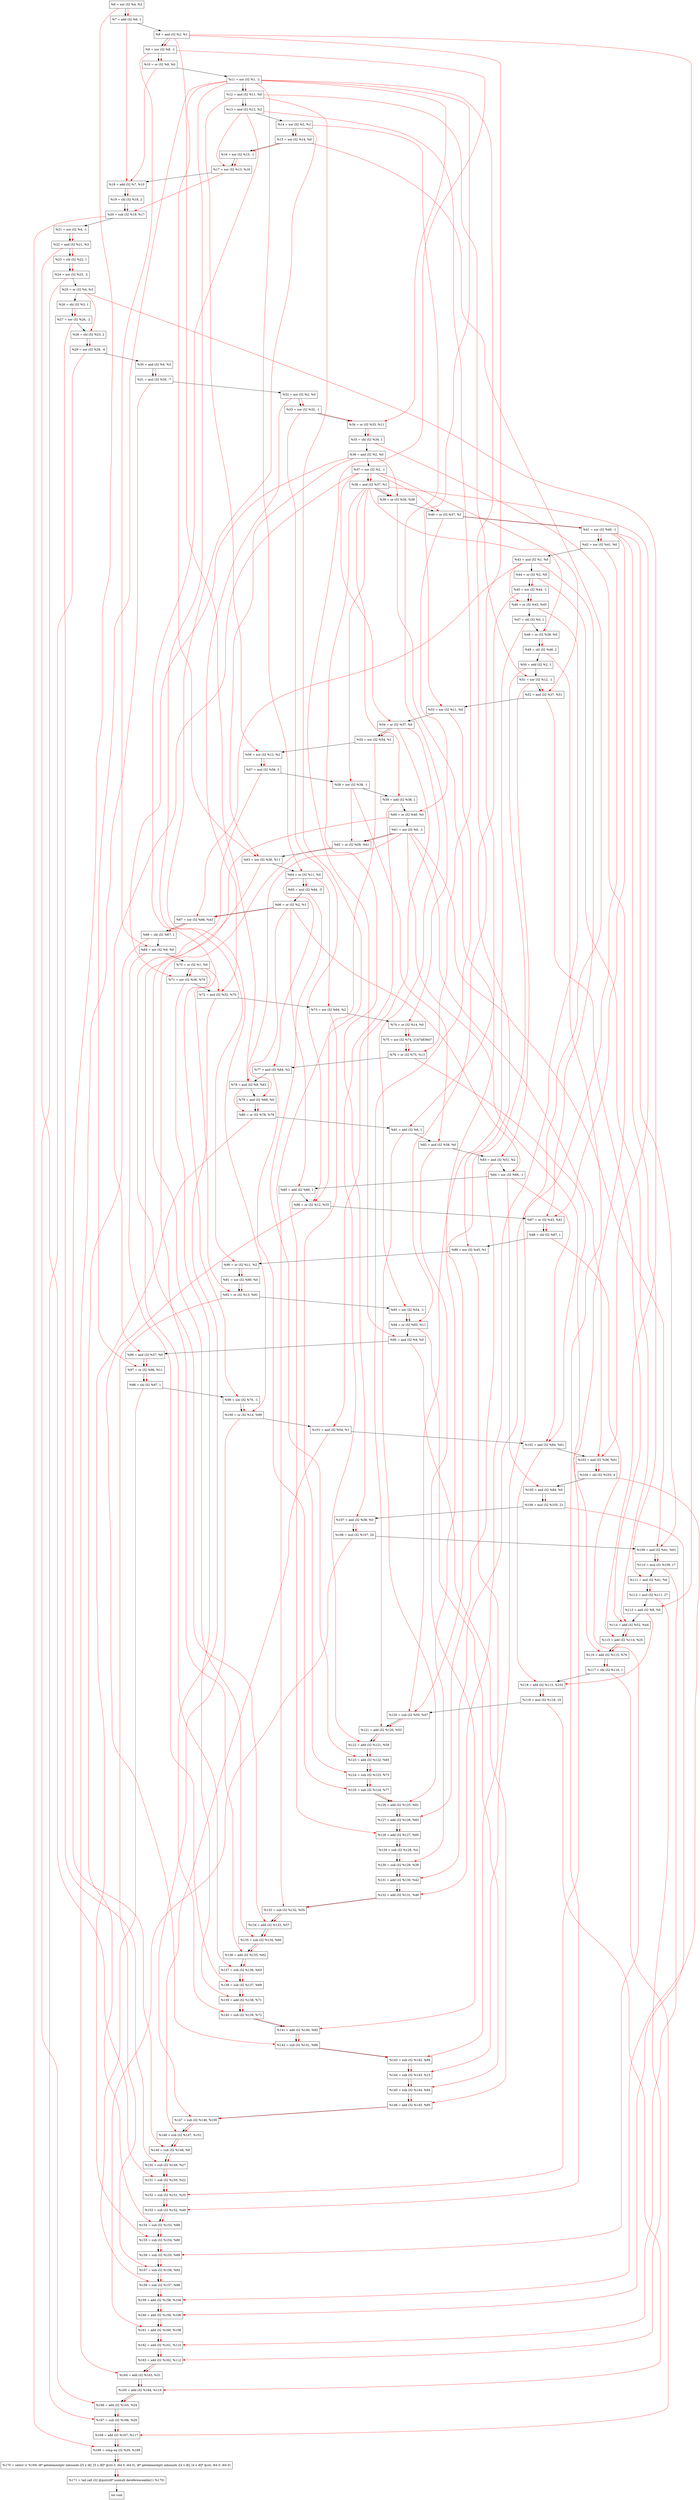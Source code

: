 digraph "DFG for'crackme' function" {
	Node0x9b4410[shape=record, label="  %6 = xor i32 %4, %3"];
	Node0x9b4a90[shape=record, label="  %7 = add i32 %6, 1"];
	Node0x9b4b00[shape=record, label="  %8 = and i32 %2, %1"];
	Node0x9b4ba0[shape=record, label="  %9 = xor i32 %8, -1"];
	Node0x9b4c10[shape=record, label="  %10 = or i32 %9, %0"];
	Node0x9b4c80[shape=record, label="  %11 = xor i32 %1, -1"];
	Node0x9b4cf0[shape=record, label="  %12 = and i32 %11, %0"];
	Node0x9b4d60[shape=record, label="  %13 = and i32 %12, %2"];
	Node0x9b4dd0[shape=record, label="  %14 = xor i32 %2, %1"];
	Node0x9b4e40[shape=record, label="  %15 = xor i32 %14, %0"];
	Node0x9b4eb0[shape=record, label="  %16 = xor i32 %15, -1"];
	Node0x9b4f20[shape=record, label="  %17 = xor i32 %13, %16"];
	Node0x9b4f90[shape=record, label="  %18 = add i32 %7, %10"];
	Node0x9b5030[shape=record, label="  %19 = shl i32 %18, 2"];
	Node0x9b50a0[shape=record, label="  %20 = sub i32 %19, %17"];
	Node0x9b5110[shape=record, label="  %21 = xor i32 %4, -1"];
	Node0x9b5180[shape=record, label="  %22 = and i32 %21, %3"];
	Node0x9b51f0[shape=record, label="  %23 = shl i32 %22, 1"];
	Node0x9b5290[shape=record, label="  %24 = xor i32 %23, -2"];
	Node0x9b5300[shape=record, label="  %25 = or i32 %4, %3"];
	Node0x9b5370[shape=record, label="  %26 = shl i32 %3, 1"];
	Node0x9b53e0[shape=record, label="  %27 = xor i32 %26, -2"];
	Node0x9b5450[shape=record, label="  %28 = shl i32 %25, 2"];
	Node0x9b54f0[shape=record, label="  %29 = xor i32 %28, -4"];
	Node0x9b5560[shape=record, label="  %30 = and i32 %4, %3"];
	Node0x9b5600[shape=record, label="  %31 = mul i32 %30, -7"];
	Node0x9b5670[shape=record, label="  %32 = xor i32 %2, %0"];
	Node0x9b58f0[shape=record, label="  %33 = xor i32 %32, -1"];
	Node0x9b5960[shape=record, label="  %34 = or i32 %33, %11"];
	Node0x9b59d0[shape=record, label="  %35 = shl i32 %34, 1"];
	Node0x9b5a40[shape=record, label="  %36 = and i32 %2, %0"];
	Node0x9b5ab0[shape=record, label="  %37 = xor i32 %2, -1"];
	Node0x9b5b20[shape=record, label="  %38 = and i32 %37, %1"];
	Node0x9b5b90[shape=record, label="  %39 = or i32 %36, %38"];
	Node0x9b5c00[shape=record, label="  %40 = or i32 %37, %1"];
	Node0x9b5c70[shape=record, label="  %41 = xor i32 %40, -1"];
	Node0x9b5ce0[shape=record, label="  %42 = xor i32 %41, %0"];
	Node0x9b5d50[shape=record, label="  %43 = and i32 %1, %0"];
	Node0x9b5dc0[shape=record, label="  %44 = or i32 %2, %0"];
	Node0x9b5e30[shape=record, label="  %45 = xor i32 %44, -1"];
	Node0x9b5ea0[shape=record, label="  %46 = or i32 %43, %45"];
	Node0x9b5f10[shape=record, label="  %47 = shl i32 %0, 1"];
	Node0x9b5f80[shape=record, label="  %48 = or i32 %38, %0"];
	Node0x9b5ff0[shape=record, label="  %49 = shl i32 %48, 2"];
	Node0x9b6060[shape=record, label="  %50 = add i32 %2, 1"];
	Node0x9b60d0[shape=record, label="  %51 = xor i32 %12, -1"];
	Node0x9b6140[shape=record, label="  %52 = and i32 %37, %51"];
	Node0x9b61b0[shape=record, label="  %53 = xor i32 %11, %0"];
	Node0x9b6220[shape=record, label="  %54 = or i32 %37, %0"];
	Node0x9b6290[shape=record, label="  %55 = xor i32 %54, %1"];
	Node0x9b6300[shape=record, label="  %56 = xor i32 %12, %2"];
	Node0x9b63a0[shape=record, label="  %57 = mul i32 %56, 3"];
	Node0x9b6410[shape=record, label="  %58 = xor i32 %38, -1"];
	Node0x9b6480[shape=record, label="  %59 = add i32 %38, 1"];
	Node0x9b64f0[shape=record, label="  %60 = or i32 %40, %0"];
	Node0x9b6560[shape=record, label="  %61 = xor i32 %0, -1"];
	Node0x9b65d0[shape=record, label="  %62 = or i32 %58, %61"];
	Node0x9b6640[shape=record, label="  %63 = xor i32 %36, %11"];
	Node0x9b66b0[shape=record, label="  %64 = or i32 %11, %0"];
	Node0x9b6b60[shape=record, label="  %65 = mul i32 %64, -5"];
	Node0x9b6bd0[shape=record, label="  %66 = or i32 %2, %1"];
	Node0x9b6c40[shape=record, label="  %67 = xor i32 %66, %43"];
	Node0x9b6cb0[shape=record, label="  %68 = shl i32 %67, 1"];
	Node0x9b6d20[shape=record, label="  %69 = xor i32 %9, %0"];
	Node0x9b6d90[shape=record, label="  %70 = or i32 %1, %0"];
	Node0x9b6e00[shape=record, label="  %71 = xor i32 %36, %70"];
	Node0x9b6e70[shape=record, label="  %72 = and i32 %32, %70"];
	Node0x9b6ee0[shape=record, label="  %73 = xor i32 %64, %2"];
	Node0x9b6f50[shape=record, label="  %74 = or i32 %14, %0"];
	Node0x9b6ff0[shape=record, label="  %75 = xor i32 %74, 2147483647"];
	Node0x9b7060[shape=record, label="  %76 = or i32 %75, %13"];
	Node0x9b70d0[shape=record, label="  %77 = and i32 %64, %2"];
	Node0x9b7140[shape=record, label="  %78 = and i32 %8, %61"];
	Node0x9b71b0[shape=record, label="  %79 = and i32 %66, %0"];
	Node0x9b7220[shape=record, label="  %80 = or i32 %78, %79"];
	Node0x9b7290[shape=record, label="  %81 = add i32 %8, 1"];
	Node0x9b7300[shape=record, label="  %82 = and i32 %58, %0"];
	Node0x9b7370[shape=record, label="  %83 = and i32 %51, %2"];
	Node0x9b73e0[shape=record, label="  %84 = xor i32 %66, -1"];
	Node0x9b7450[shape=record, label="  %85 = add i32 %66, 1"];
	Node0x9b74c0[shape=record, label="  %86 = or i32 %12, %33"];
	Node0x9b7530[shape=record, label="  %87 = or i32 %43, %41"];
	Node0x9b75a0[shape=record, label="  %88 = shl i32 %87, 1"];
	Node0x9b7610[shape=record, label="  %89 = xor i32 %45, %1"];
	Node0x9b7680[shape=record, label="  %90 = or i32 %11, %2"];
	Node0x9b76f0[shape=record, label="  %91 = xor i32 %90, %0"];
	Node0x9b7760[shape=record, label="  %92 = or i32 %13, %91"];
	Node0x9b77d0[shape=record, label="  %93 = xor i32 %54, -1"];
	Node0x9b7840[shape=record, label="  %94 = or i32 %93, %11"];
	Node0x9b78b0[shape=record, label="  %95 = and i32 %9, %0"];
	Node0x9b7920[shape=record, label="  %96 = and i32 %37, %0"];
	Node0x9b7990[shape=record, label="  %97 = or i32 %96, %11"];
	Node0x9b7a00[shape=record, label="  %98 = shl i32 %97, 1"];
	Node0x9b7a70[shape=record, label="  %99 = xor i32 %70, -1"];
	Node0x9b7ae0[shape=record, label="  %100 = or i32 %14, %99"];
	Node0x9b7b50[shape=record, label="  %101 = and i32 %54, %1"];
	Node0x9b7bc0[shape=record, label="  %102 = and i32 %84, %61"];
	Node0x9b7c30[shape=record, label="  %103 = and i32 %38, %61"];
	Node0x9b7cd0[shape=record, label="  %104 = shl i32 %103, 4"];
	Node0x9b7d40[shape=record, label="  %105 = and i32 %84, %0"];
	Node0x9b7de0[shape=record, label="  %106 = mul i32 %105, 21"];
	Node0x9b7e50[shape=record, label="  %107 = and i32 %38, %0"];
	Node0x9b7ef0[shape=record, label="  %108 = mul i32 %107, 20"];
	Node0x9b7f60[shape=record, label="  %109 = and i32 %41, %61"];
	Node0x9b8000[shape=record, label="  %110 = mul i32 %109, 17"];
	Node0x9b8070[shape=record, label="  %111 = and i32 %41, %0"];
	Node0x9b8110[shape=record, label="  %112 = mul i32 %111, 27"];
	Node0x9b8180[shape=record, label="  %113 = and i32 %8, %0"];
	Node0x9b81f0[shape=record, label="  %114 = add i32 %52, %44"];
	Node0x9b8260[shape=record, label="  %115 = add i32 %114, %25"];
	Node0x9b82d0[shape=record, label="  %116 = add i32 %115, %76"];
	Node0x9b8340[shape=record, label="  %117 = shl i32 %116, 1"];
	Node0x9b83b0[shape=record, label="  %118 = add i32 %113, %102"];
	Node0x9b8450[shape=record, label="  %119 = mul i32 %118, 19"];
	Node0x9b84c0[shape=record, label="  %120 = sub i32 %50, %47"];
	Node0x9b8530[shape=record, label="  %121 = add i32 %120, %53"];
	Node0x9b85a0[shape=record, label="  %122 = add i32 %121, %59"];
	Node0x9b8610[shape=record, label="  %123 = add i32 %122, %65"];
	Node0x9b8680[shape=record, label="  %124 = sub i32 %123, %73"];
	Node0x9b86f0[shape=record, label="  %125 = sub i32 %124, %77"];
	Node0x9b8760[shape=record, label="  %126 = add i32 %125, %81"];
	Node0x9b87d0[shape=record, label="  %127 = add i32 %126, %83"];
	Node0x9b8840[shape=record, label="  %128 = add i32 %127, %85"];
	Node0x9b90c0[shape=record, label="  %129 = sub i32 %128, %4"];
	Node0x9b9130[shape=record, label="  %130 = sub i32 %129, %39"];
	Node0x9b91a0[shape=record, label="  %131 = add i32 %130, %42"];
	Node0x9b9210[shape=record, label="  %132 = add i32 %131, %46"];
	Node0x9b9280[shape=record, label="  %133 = sub i32 %132, %55"];
	Node0x9b92f0[shape=record, label="  %134 = add i32 %133, %57"];
	Node0x9b9360[shape=record, label="  %135 = sub i32 %134, %60"];
	Node0x9b93d0[shape=record, label="  %136 = add i32 %135, %62"];
	Node0x9b9440[shape=record, label="  %137 = sub i32 %136, %63"];
	Node0x9b94b0[shape=record, label="  %138 = sub i32 %137, %69"];
	Node0x9b9520[shape=record, label="  %139 = add i32 %138, %71"];
	Node0x9b9590[shape=record, label="  %140 = sub i32 %139, %72"];
	Node0x9b9600[shape=record, label="  %141 = add i32 %140, %82"];
	Node0x9b9670[shape=record, label="  %142 = sub i32 %141, %86"];
	Node0x9b96e0[shape=record, label="  %143 = sub i32 %142, %89"];
	Node0x9b9750[shape=record, label="  %144 = sub i32 %143, %15"];
	Node0x9b97c0[shape=record, label="  %145 = sub i32 %144, %94"];
	Node0x9b9830[shape=record, label="  %146 = add i32 %145, %95"];
	Node0x9b98a0[shape=record, label="  %147 = sub i32 %146, %100"];
	Node0x9b9910[shape=record, label="  %148 = sub i32 %147, %101"];
	Node0x9b9980[shape=record, label="  %149 = sub i32 %148, %6"];
	Node0x9b99f0[shape=record, label="  %150 = sub i32 %149, %27"];
	Node0x9b9a60[shape=record, label="  %151 = sub i32 %150, %22"];
	Node0x9b9ad0[shape=record, label="  %152 = sub i32 %151, %35"];
	Node0x9b9b40[shape=record, label="  %153 = sub i32 %152, %49"];
	Node0x9b9bb0[shape=record, label="  %154 = sub i32 %153, %68"];
	Node0x9b9c20[shape=record, label="  %155 = sub i32 %154, %80"];
	Node0x9b9c90[shape=record, label="  %156 = sub i32 %155, %88"];
	Node0x9b9d00[shape=record, label="  %157 = sub i32 %156, %92"];
	Node0x9b9d70[shape=record, label="  %158 = sub i32 %157, %98"];
	Node0x9b9de0[shape=record, label="  %159 = add i32 %158, %104"];
	Node0x9b9e50[shape=record, label="  %160 = add i32 %159, %106"];
	Node0x9b9ec0[shape=record, label="  %161 = add i32 %160, %108"];
	Node0x9b9f30[shape=record, label="  %162 = add i32 %161, %110"];
	Node0x9b9fa0[shape=record, label="  %163 = add i32 %162, %112"];
	Node0x9ba010[shape=record, label="  %164 = add i32 %163, %31"];
	Node0x9ba080[shape=record, label="  %165 = add i32 %164, %119"];
	Node0x9ba0f0[shape=record, label="  %166 = add i32 %165, %24"];
	Node0x9ba160[shape=record, label="  %167 = sub i32 %166, %29"];
	Node0x9ba1d0[shape=record, label="  %168 = add i32 %167, %117"];
	Node0x9ba240[shape=record, label="  %169 = icmp eq i32 %20, %168"];
	Node0x954268[shape=record, label="  %170 = select i1 %169, i8* getelementptr inbounds ([5 x i8], [5 x i8]* @str.3, i64 0, i64 0), i8* getelementptr inbounds ([4 x i8], [4 x i8]* @str, i64 0, i64 0)"];
	Node0x9ba4d0[shape=record, label="  %171 = tail call i32 @puts(i8* nonnull dereferenceable(1) %170)"];
	Node0x9ba520[shape=record, label="  ret void"];
	Node0x9b4410 -> Node0x9b4a90;
	Node0x9b4a90 -> Node0x9b4b00;
	Node0x9b4b00 -> Node0x9b4ba0;
	Node0x9b4ba0 -> Node0x9b4c10;
	Node0x9b4c10 -> Node0x9b4c80;
	Node0x9b4c80 -> Node0x9b4cf0;
	Node0x9b4cf0 -> Node0x9b4d60;
	Node0x9b4d60 -> Node0x9b4dd0;
	Node0x9b4dd0 -> Node0x9b4e40;
	Node0x9b4e40 -> Node0x9b4eb0;
	Node0x9b4eb0 -> Node0x9b4f20;
	Node0x9b4f20 -> Node0x9b4f90;
	Node0x9b4f90 -> Node0x9b5030;
	Node0x9b5030 -> Node0x9b50a0;
	Node0x9b50a0 -> Node0x9b5110;
	Node0x9b5110 -> Node0x9b5180;
	Node0x9b5180 -> Node0x9b51f0;
	Node0x9b51f0 -> Node0x9b5290;
	Node0x9b5290 -> Node0x9b5300;
	Node0x9b5300 -> Node0x9b5370;
	Node0x9b5370 -> Node0x9b53e0;
	Node0x9b53e0 -> Node0x9b5450;
	Node0x9b5450 -> Node0x9b54f0;
	Node0x9b54f0 -> Node0x9b5560;
	Node0x9b5560 -> Node0x9b5600;
	Node0x9b5600 -> Node0x9b5670;
	Node0x9b5670 -> Node0x9b58f0;
	Node0x9b58f0 -> Node0x9b5960;
	Node0x9b5960 -> Node0x9b59d0;
	Node0x9b59d0 -> Node0x9b5a40;
	Node0x9b5a40 -> Node0x9b5ab0;
	Node0x9b5ab0 -> Node0x9b5b20;
	Node0x9b5b20 -> Node0x9b5b90;
	Node0x9b5b90 -> Node0x9b5c00;
	Node0x9b5c00 -> Node0x9b5c70;
	Node0x9b5c70 -> Node0x9b5ce0;
	Node0x9b5ce0 -> Node0x9b5d50;
	Node0x9b5d50 -> Node0x9b5dc0;
	Node0x9b5dc0 -> Node0x9b5e30;
	Node0x9b5e30 -> Node0x9b5ea0;
	Node0x9b5ea0 -> Node0x9b5f10;
	Node0x9b5f10 -> Node0x9b5f80;
	Node0x9b5f80 -> Node0x9b5ff0;
	Node0x9b5ff0 -> Node0x9b6060;
	Node0x9b6060 -> Node0x9b60d0;
	Node0x9b60d0 -> Node0x9b6140;
	Node0x9b6140 -> Node0x9b61b0;
	Node0x9b61b0 -> Node0x9b6220;
	Node0x9b6220 -> Node0x9b6290;
	Node0x9b6290 -> Node0x9b6300;
	Node0x9b6300 -> Node0x9b63a0;
	Node0x9b63a0 -> Node0x9b6410;
	Node0x9b6410 -> Node0x9b6480;
	Node0x9b6480 -> Node0x9b64f0;
	Node0x9b64f0 -> Node0x9b6560;
	Node0x9b6560 -> Node0x9b65d0;
	Node0x9b65d0 -> Node0x9b6640;
	Node0x9b6640 -> Node0x9b66b0;
	Node0x9b66b0 -> Node0x9b6b60;
	Node0x9b6b60 -> Node0x9b6bd0;
	Node0x9b6bd0 -> Node0x9b6c40;
	Node0x9b6c40 -> Node0x9b6cb0;
	Node0x9b6cb0 -> Node0x9b6d20;
	Node0x9b6d20 -> Node0x9b6d90;
	Node0x9b6d90 -> Node0x9b6e00;
	Node0x9b6e00 -> Node0x9b6e70;
	Node0x9b6e70 -> Node0x9b6ee0;
	Node0x9b6ee0 -> Node0x9b6f50;
	Node0x9b6f50 -> Node0x9b6ff0;
	Node0x9b6ff0 -> Node0x9b7060;
	Node0x9b7060 -> Node0x9b70d0;
	Node0x9b70d0 -> Node0x9b7140;
	Node0x9b7140 -> Node0x9b71b0;
	Node0x9b71b0 -> Node0x9b7220;
	Node0x9b7220 -> Node0x9b7290;
	Node0x9b7290 -> Node0x9b7300;
	Node0x9b7300 -> Node0x9b7370;
	Node0x9b7370 -> Node0x9b73e0;
	Node0x9b73e0 -> Node0x9b7450;
	Node0x9b7450 -> Node0x9b74c0;
	Node0x9b74c0 -> Node0x9b7530;
	Node0x9b7530 -> Node0x9b75a0;
	Node0x9b75a0 -> Node0x9b7610;
	Node0x9b7610 -> Node0x9b7680;
	Node0x9b7680 -> Node0x9b76f0;
	Node0x9b76f0 -> Node0x9b7760;
	Node0x9b7760 -> Node0x9b77d0;
	Node0x9b77d0 -> Node0x9b7840;
	Node0x9b7840 -> Node0x9b78b0;
	Node0x9b78b0 -> Node0x9b7920;
	Node0x9b7920 -> Node0x9b7990;
	Node0x9b7990 -> Node0x9b7a00;
	Node0x9b7a00 -> Node0x9b7a70;
	Node0x9b7a70 -> Node0x9b7ae0;
	Node0x9b7ae0 -> Node0x9b7b50;
	Node0x9b7b50 -> Node0x9b7bc0;
	Node0x9b7bc0 -> Node0x9b7c30;
	Node0x9b7c30 -> Node0x9b7cd0;
	Node0x9b7cd0 -> Node0x9b7d40;
	Node0x9b7d40 -> Node0x9b7de0;
	Node0x9b7de0 -> Node0x9b7e50;
	Node0x9b7e50 -> Node0x9b7ef0;
	Node0x9b7ef0 -> Node0x9b7f60;
	Node0x9b7f60 -> Node0x9b8000;
	Node0x9b8000 -> Node0x9b8070;
	Node0x9b8070 -> Node0x9b8110;
	Node0x9b8110 -> Node0x9b8180;
	Node0x9b8180 -> Node0x9b81f0;
	Node0x9b81f0 -> Node0x9b8260;
	Node0x9b8260 -> Node0x9b82d0;
	Node0x9b82d0 -> Node0x9b8340;
	Node0x9b8340 -> Node0x9b83b0;
	Node0x9b83b0 -> Node0x9b8450;
	Node0x9b8450 -> Node0x9b84c0;
	Node0x9b84c0 -> Node0x9b8530;
	Node0x9b8530 -> Node0x9b85a0;
	Node0x9b85a0 -> Node0x9b8610;
	Node0x9b8610 -> Node0x9b8680;
	Node0x9b8680 -> Node0x9b86f0;
	Node0x9b86f0 -> Node0x9b8760;
	Node0x9b8760 -> Node0x9b87d0;
	Node0x9b87d0 -> Node0x9b8840;
	Node0x9b8840 -> Node0x9b90c0;
	Node0x9b90c0 -> Node0x9b9130;
	Node0x9b9130 -> Node0x9b91a0;
	Node0x9b91a0 -> Node0x9b9210;
	Node0x9b9210 -> Node0x9b9280;
	Node0x9b9280 -> Node0x9b92f0;
	Node0x9b92f0 -> Node0x9b9360;
	Node0x9b9360 -> Node0x9b93d0;
	Node0x9b93d0 -> Node0x9b9440;
	Node0x9b9440 -> Node0x9b94b0;
	Node0x9b94b0 -> Node0x9b9520;
	Node0x9b9520 -> Node0x9b9590;
	Node0x9b9590 -> Node0x9b9600;
	Node0x9b9600 -> Node0x9b9670;
	Node0x9b9670 -> Node0x9b96e0;
	Node0x9b96e0 -> Node0x9b9750;
	Node0x9b9750 -> Node0x9b97c0;
	Node0x9b97c0 -> Node0x9b9830;
	Node0x9b9830 -> Node0x9b98a0;
	Node0x9b98a0 -> Node0x9b9910;
	Node0x9b9910 -> Node0x9b9980;
	Node0x9b9980 -> Node0x9b99f0;
	Node0x9b99f0 -> Node0x9b9a60;
	Node0x9b9a60 -> Node0x9b9ad0;
	Node0x9b9ad0 -> Node0x9b9b40;
	Node0x9b9b40 -> Node0x9b9bb0;
	Node0x9b9bb0 -> Node0x9b9c20;
	Node0x9b9c20 -> Node0x9b9c90;
	Node0x9b9c90 -> Node0x9b9d00;
	Node0x9b9d00 -> Node0x9b9d70;
	Node0x9b9d70 -> Node0x9b9de0;
	Node0x9b9de0 -> Node0x9b9e50;
	Node0x9b9e50 -> Node0x9b9ec0;
	Node0x9b9ec0 -> Node0x9b9f30;
	Node0x9b9f30 -> Node0x9b9fa0;
	Node0x9b9fa0 -> Node0x9ba010;
	Node0x9ba010 -> Node0x9ba080;
	Node0x9ba080 -> Node0x9ba0f0;
	Node0x9ba0f0 -> Node0x9ba160;
	Node0x9ba160 -> Node0x9ba1d0;
	Node0x9ba1d0 -> Node0x9ba240;
	Node0x9ba240 -> Node0x954268;
	Node0x954268 -> Node0x9ba4d0;
	Node0x9ba4d0 -> Node0x9ba520;
edge [color=red]
	Node0x9b4410 -> Node0x9b4a90;
	Node0x9b4b00 -> Node0x9b4ba0;
	Node0x9b4ba0 -> Node0x9b4c10;
	Node0x9b4c80 -> Node0x9b4cf0;
	Node0x9b4cf0 -> Node0x9b4d60;
	Node0x9b4dd0 -> Node0x9b4e40;
	Node0x9b4e40 -> Node0x9b4eb0;
	Node0x9b4d60 -> Node0x9b4f20;
	Node0x9b4eb0 -> Node0x9b4f20;
	Node0x9b4a90 -> Node0x9b4f90;
	Node0x9b4c10 -> Node0x9b4f90;
	Node0x9b4f90 -> Node0x9b5030;
	Node0x9b5030 -> Node0x9b50a0;
	Node0x9b4f20 -> Node0x9b50a0;
	Node0x9b5110 -> Node0x9b5180;
	Node0x9b5180 -> Node0x9b51f0;
	Node0x9b51f0 -> Node0x9b5290;
	Node0x9b5370 -> Node0x9b53e0;
	Node0x9b5300 -> Node0x9b5450;
	Node0x9b5450 -> Node0x9b54f0;
	Node0x9b5560 -> Node0x9b5600;
	Node0x9b5670 -> Node0x9b58f0;
	Node0x9b58f0 -> Node0x9b5960;
	Node0x9b4c80 -> Node0x9b5960;
	Node0x9b5960 -> Node0x9b59d0;
	Node0x9b5ab0 -> Node0x9b5b20;
	Node0x9b5a40 -> Node0x9b5b90;
	Node0x9b5b20 -> Node0x9b5b90;
	Node0x9b5ab0 -> Node0x9b5c00;
	Node0x9b5c00 -> Node0x9b5c70;
	Node0x9b5c70 -> Node0x9b5ce0;
	Node0x9b5dc0 -> Node0x9b5e30;
	Node0x9b5d50 -> Node0x9b5ea0;
	Node0x9b5e30 -> Node0x9b5ea0;
	Node0x9b5b20 -> Node0x9b5f80;
	Node0x9b5f80 -> Node0x9b5ff0;
	Node0x9b4cf0 -> Node0x9b60d0;
	Node0x9b5ab0 -> Node0x9b6140;
	Node0x9b60d0 -> Node0x9b6140;
	Node0x9b4c80 -> Node0x9b61b0;
	Node0x9b5ab0 -> Node0x9b6220;
	Node0x9b6220 -> Node0x9b6290;
	Node0x9b4cf0 -> Node0x9b6300;
	Node0x9b6300 -> Node0x9b63a0;
	Node0x9b5b20 -> Node0x9b6410;
	Node0x9b5b20 -> Node0x9b6480;
	Node0x9b5c00 -> Node0x9b64f0;
	Node0x9b6410 -> Node0x9b65d0;
	Node0x9b6560 -> Node0x9b65d0;
	Node0x9b5a40 -> Node0x9b6640;
	Node0x9b4c80 -> Node0x9b6640;
	Node0x9b4c80 -> Node0x9b66b0;
	Node0x9b66b0 -> Node0x9b6b60;
	Node0x9b6bd0 -> Node0x9b6c40;
	Node0x9b5d50 -> Node0x9b6c40;
	Node0x9b6c40 -> Node0x9b6cb0;
	Node0x9b4ba0 -> Node0x9b6d20;
	Node0x9b5a40 -> Node0x9b6e00;
	Node0x9b6d90 -> Node0x9b6e00;
	Node0x9b5670 -> Node0x9b6e70;
	Node0x9b6d90 -> Node0x9b6e70;
	Node0x9b66b0 -> Node0x9b6ee0;
	Node0x9b4dd0 -> Node0x9b6f50;
	Node0x9b6f50 -> Node0x9b6ff0;
	Node0x9b6ff0 -> Node0x9b7060;
	Node0x9b4d60 -> Node0x9b7060;
	Node0x9b66b0 -> Node0x9b70d0;
	Node0x9b4b00 -> Node0x9b7140;
	Node0x9b6560 -> Node0x9b7140;
	Node0x9b6bd0 -> Node0x9b71b0;
	Node0x9b7140 -> Node0x9b7220;
	Node0x9b71b0 -> Node0x9b7220;
	Node0x9b4b00 -> Node0x9b7290;
	Node0x9b6410 -> Node0x9b7300;
	Node0x9b60d0 -> Node0x9b7370;
	Node0x9b6bd0 -> Node0x9b73e0;
	Node0x9b6bd0 -> Node0x9b7450;
	Node0x9b4cf0 -> Node0x9b74c0;
	Node0x9b58f0 -> Node0x9b74c0;
	Node0x9b5d50 -> Node0x9b7530;
	Node0x9b5c70 -> Node0x9b7530;
	Node0x9b7530 -> Node0x9b75a0;
	Node0x9b5e30 -> Node0x9b7610;
	Node0x9b4c80 -> Node0x9b7680;
	Node0x9b7680 -> Node0x9b76f0;
	Node0x9b4d60 -> Node0x9b7760;
	Node0x9b76f0 -> Node0x9b7760;
	Node0x9b6220 -> Node0x9b77d0;
	Node0x9b77d0 -> Node0x9b7840;
	Node0x9b4c80 -> Node0x9b7840;
	Node0x9b4ba0 -> Node0x9b78b0;
	Node0x9b5ab0 -> Node0x9b7920;
	Node0x9b7920 -> Node0x9b7990;
	Node0x9b4c80 -> Node0x9b7990;
	Node0x9b7990 -> Node0x9b7a00;
	Node0x9b6d90 -> Node0x9b7a70;
	Node0x9b4dd0 -> Node0x9b7ae0;
	Node0x9b7a70 -> Node0x9b7ae0;
	Node0x9b6220 -> Node0x9b7b50;
	Node0x9b73e0 -> Node0x9b7bc0;
	Node0x9b6560 -> Node0x9b7bc0;
	Node0x9b5b20 -> Node0x9b7c30;
	Node0x9b6560 -> Node0x9b7c30;
	Node0x9b7c30 -> Node0x9b7cd0;
	Node0x9b73e0 -> Node0x9b7d40;
	Node0x9b7d40 -> Node0x9b7de0;
	Node0x9b5b20 -> Node0x9b7e50;
	Node0x9b7e50 -> Node0x9b7ef0;
	Node0x9b5c70 -> Node0x9b7f60;
	Node0x9b6560 -> Node0x9b7f60;
	Node0x9b7f60 -> Node0x9b8000;
	Node0x9b5c70 -> Node0x9b8070;
	Node0x9b8070 -> Node0x9b8110;
	Node0x9b4b00 -> Node0x9b8180;
	Node0x9b6140 -> Node0x9b81f0;
	Node0x9b5dc0 -> Node0x9b81f0;
	Node0x9b81f0 -> Node0x9b8260;
	Node0x9b5300 -> Node0x9b8260;
	Node0x9b8260 -> Node0x9b82d0;
	Node0x9b7060 -> Node0x9b82d0;
	Node0x9b82d0 -> Node0x9b8340;
	Node0x9b8180 -> Node0x9b83b0;
	Node0x9b7bc0 -> Node0x9b83b0;
	Node0x9b83b0 -> Node0x9b8450;
	Node0x9b6060 -> Node0x9b84c0;
	Node0x9b5f10 -> Node0x9b84c0;
	Node0x9b84c0 -> Node0x9b8530;
	Node0x9b61b0 -> Node0x9b8530;
	Node0x9b8530 -> Node0x9b85a0;
	Node0x9b6480 -> Node0x9b85a0;
	Node0x9b85a0 -> Node0x9b8610;
	Node0x9b6b60 -> Node0x9b8610;
	Node0x9b8610 -> Node0x9b8680;
	Node0x9b6ee0 -> Node0x9b8680;
	Node0x9b8680 -> Node0x9b86f0;
	Node0x9b70d0 -> Node0x9b86f0;
	Node0x9b86f0 -> Node0x9b8760;
	Node0x9b7290 -> Node0x9b8760;
	Node0x9b8760 -> Node0x9b87d0;
	Node0x9b7370 -> Node0x9b87d0;
	Node0x9b87d0 -> Node0x9b8840;
	Node0x9b7450 -> Node0x9b8840;
	Node0x9b8840 -> Node0x9b90c0;
	Node0x9b90c0 -> Node0x9b9130;
	Node0x9b5b90 -> Node0x9b9130;
	Node0x9b9130 -> Node0x9b91a0;
	Node0x9b5ce0 -> Node0x9b91a0;
	Node0x9b91a0 -> Node0x9b9210;
	Node0x9b5ea0 -> Node0x9b9210;
	Node0x9b9210 -> Node0x9b9280;
	Node0x9b6290 -> Node0x9b9280;
	Node0x9b9280 -> Node0x9b92f0;
	Node0x9b63a0 -> Node0x9b92f0;
	Node0x9b92f0 -> Node0x9b9360;
	Node0x9b64f0 -> Node0x9b9360;
	Node0x9b9360 -> Node0x9b93d0;
	Node0x9b65d0 -> Node0x9b93d0;
	Node0x9b93d0 -> Node0x9b9440;
	Node0x9b6640 -> Node0x9b9440;
	Node0x9b9440 -> Node0x9b94b0;
	Node0x9b6d20 -> Node0x9b94b0;
	Node0x9b94b0 -> Node0x9b9520;
	Node0x9b6e00 -> Node0x9b9520;
	Node0x9b9520 -> Node0x9b9590;
	Node0x9b6e70 -> Node0x9b9590;
	Node0x9b9590 -> Node0x9b9600;
	Node0x9b7300 -> Node0x9b9600;
	Node0x9b9600 -> Node0x9b9670;
	Node0x9b74c0 -> Node0x9b9670;
	Node0x9b9670 -> Node0x9b96e0;
	Node0x9b7610 -> Node0x9b96e0;
	Node0x9b96e0 -> Node0x9b9750;
	Node0x9b4e40 -> Node0x9b9750;
	Node0x9b9750 -> Node0x9b97c0;
	Node0x9b7840 -> Node0x9b97c0;
	Node0x9b97c0 -> Node0x9b9830;
	Node0x9b78b0 -> Node0x9b9830;
	Node0x9b9830 -> Node0x9b98a0;
	Node0x9b7ae0 -> Node0x9b98a0;
	Node0x9b98a0 -> Node0x9b9910;
	Node0x9b7b50 -> Node0x9b9910;
	Node0x9b9910 -> Node0x9b9980;
	Node0x9b4410 -> Node0x9b9980;
	Node0x9b9980 -> Node0x9b99f0;
	Node0x9b53e0 -> Node0x9b99f0;
	Node0x9b99f0 -> Node0x9b9a60;
	Node0x9b5180 -> Node0x9b9a60;
	Node0x9b9a60 -> Node0x9b9ad0;
	Node0x9b59d0 -> Node0x9b9ad0;
	Node0x9b9ad0 -> Node0x9b9b40;
	Node0x9b5ff0 -> Node0x9b9b40;
	Node0x9b9b40 -> Node0x9b9bb0;
	Node0x9b6cb0 -> Node0x9b9bb0;
	Node0x9b9bb0 -> Node0x9b9c20;
	Node0x9b7220 -> Node0x9b9c20;
	Node0x9b9c20 -> Node0x9b9c90;
	Node0x9b75a0 -> Node0x9b9c90;
	Node0x9b9c90 -> Node0x9b9d00;
	Node0x9b7760 -> Node0x9b9d00;
	Node0x9b9d00 -> Node0x9b9d70;
	Node0x9b7a00 -> Node0x9b9d70;
	Node0x9b9d70 -> Node0x9b9de0;
	Node0x9b7cd0 -> Node0x9b9de0;
	Node0x9b9de0 -> Node0x9b9e50;
	Node0x9b7de0 -> Node0x9b9e50;
	Node0x9b9e50 -> Node0x9b9ec0;
	Node0x9b7ef0 -> Node0x9b9ec0;
	Node0x9b9ec0 -> Node0x9b9f30;
	Node0x9b8000 -> Node0x9b9f30;
	Node0x9b9f30 -> Node0x9b9fa0;
	Node0x9b8110 -> Node0x9b9fa0;
	Node0x9b9fa0 -> Node0x9ba010;
	Node0x9b5600 -> Node0x9ba010;
	Node0x9ba010 -> Node0x9ba080;
	Node0x9b8450 -> Node0x9ba080;
	Node0x9ba080 -> Node0x9ba0f0;
	Node0x9b5290 -> Node0x9ba0f0;
	Node0x9ba0f0 -> Node0x9ba160;
	Node0x9b54f0 -> Node0x9ba160;
	Node0x9ba160 -> Node0x9ba1d0;
	Node0x9b8340 -> Node0x9ba1d0;
	Node0x9b50a0 -> Node0x9ba240;
	Node0x9ba1d0 -> Node0x9ba240;
	Node0x9ba240 -> Node0x954268;
	Node0x954268 -> Node0x9ba4d0;
}
